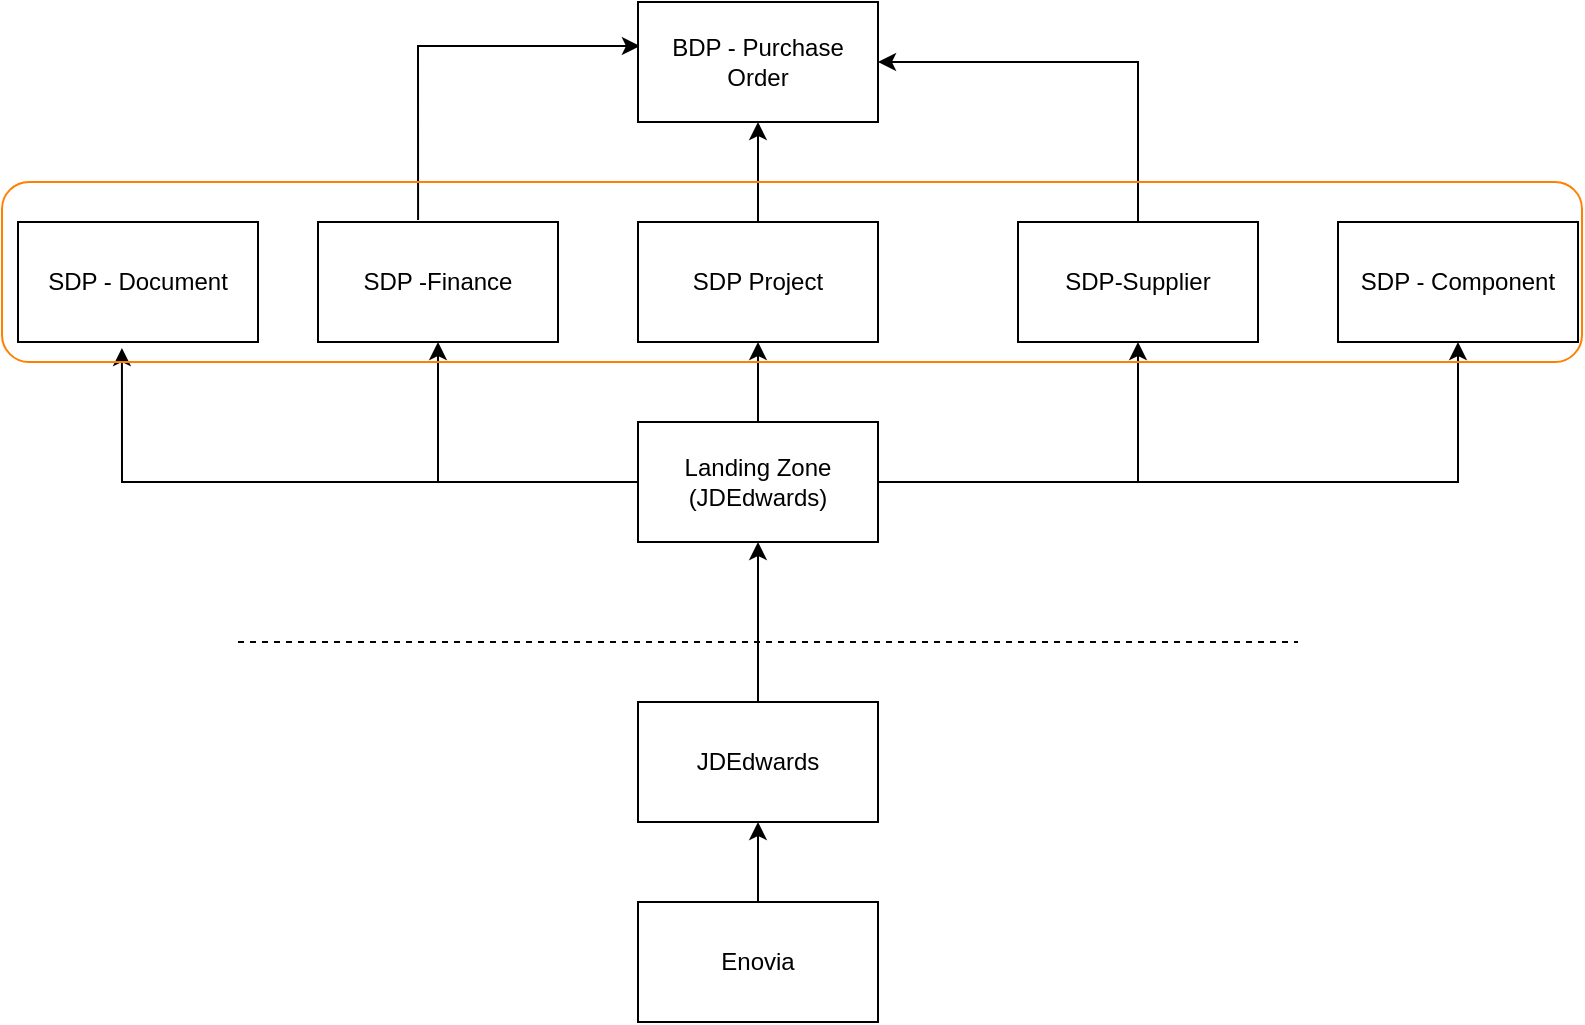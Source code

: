 <mxfile version="17.1.3" type="github" pages="2">
  <diagram id="8M2O4OihS5HP1OsJUyhc" name="Processes">
    <mxGraphModel dx="1422" dy="762" grid="1" gridSize="10" guides="1" tooltips="1" connect="1" arrows="1" fold="1" page="1" pageScale="1" pageWidth="827" pageHeight="1169" math="0" shadow="0">
      <root>
        <mxCell id="-Q10EzWZcFNgtdx7jq3s-0" />
        <mxCell id="-Q10EzWZcFNgtdx7jq3s-1" parent="-Q10EzWZcFNgtdx7jq3s-0" />
        <mxCell id="Kjd-726vmjXEq8AZ4HJF-2" value="" style="edgeStyle=orthogonalEdgeStyle;rounded=0;orthogonalLoop=1;jettySize=auto;html=1;" edge="1" parent="-Q10EzWZcFNgtdx7jq3s-1" source="Kjd-726vmjXEq8AZ4HJF-0" target="Kjd-726vmjXEq8AZ4HJF-1">
          <mxGeometry relative="1" as="geometry" />
        </mxCell>
        <mxCell id="Kjd-726vmjXEq8AZ4HJF-0" value="JDEdwards" style="rounded=0;whiteSpace=wrap;html=1;" vertex="1" parent="-Q10EzWZcFNgtdx7jq3s-1">
          <mxGeometry x="350" y="510" width="120" height="60" as="geometry" />
        </mxCell>
        <mxCell id="Kjd-726vmjXEq8AZ4HJF-4" value="" style="edgeStyle=orthogonalEdgeStyle;rounded=0;orthogonalLoop=1;jettySize=auto;html=1;" edge="1" parent="-Q10EzWZcFNgtdx7jq3s-1" source="Kjd-726vmjXEq8AZ4HJF-1" target="Kjd-726vmjXEq8AZ4HJF-3">
          <mxGeometry relative="1" as="geometry" />
        </mxCell>
        <mxCell id="Kjd-726vmjXEq8AZ4HJF-6" value="" style="edgeStyle=orthogonalEdgeStyle;rounded=0;orthogonalLoop=1;jettySize=auto;html=1;" edge="1" parent="-Q10EzWZcFNgtdx7jq3s-1" source="Kjd-726vmjXEq8AZ4HJF-1" target="Kjd-726vmjXEq8AZ4HJF-5">
          <mxGeometry relative="1" as="geometry" />
        </mxCell>
        <mxCell id="Kjd-726vmjXEq8AZ4HJF-8" value="" style="edgeStyle=orthogonalEdgeStyle;rounded=0;orthogonalLoop=1;jettySize=auto;html=1;" edge="1" parent="-Q10EzWZcFNgtdx7jq3s-1" source="Kjd-726vmjXEq8AZ4HJF-1" target="Kjd-726vmjXEq8AZ4HJF-7">
          <mxGeometry relative="1" as="geometry" />
        </mxCell>
        <mxCell id="Kjd-726vmjXEq8AZ4HJF-19" style="edgeStyle=orthogonalEdgeStyle;rounded=0;orthogonalLoop=1;jettySize=auto;html=1;entryX=0.5;entryY=1;entryDx=0;entryDy=0;" edge="1" parent="-Q10EzWZcFNgtdx7jq3s-1" source="Kjd-726vmjXEq8AZ4HJF-1" target="Kjd-726vmjXEq8AZ4HJF-18">
          <mxGeometry relative="1" as="geometry" />
        </mxCell>
        <mxCell id="Kjd-726vmjXEq8AZ4HJF-21" style="edgeStyle=orthogonalEdgeStyle;rounded=0;orthogonalLoop=1;jettySize=auto;html=1;entryX=0.433;entryY=1.05;entryDx=0;entryDy=0;entryPerimeter=0;" edge="1" parent="-Q10EzWZcFNgtdx7jq3s-1" source="Kjd-726vmjXEq8AZ4HJF-1" target="Kjd-726vmjXEq8AZ4HJF-20">
          <mxGeometry relative="1" as="geometry" />
        </mxCell>
        <mxCell id="Kjd-726vmjXEq8AZ4HJF-1" value="Landing Zone (JDEdwards)" style="rounded=0;whiteSpace=wrap;html=1;" vertex="1" parent="-Q10EzWZcFNgtdx7jq3s-1">
          <mxGeometry x="350" y="370" width="120" height="60" as="geometry" />
        </mxCell>
        <mxCell id="Kjd-726vmjXEq8AZ4HJF-10" value="" style="edgeStyle=orthogonalEdgeStyle;rounded=0;orthogonalLoop=1;jettySize=auto;html=1;" edge="1" parent="-Q10EzWZcFNgtdx7jq3s-1" source="Kjd-726vmjXEq8AZ4HJF-3" target="Kjd-726vmjXEq8AZ4HJF-9">
          <mxGeometry relative="1" as="geometry" />
        </mxCell>
        <mxCell id="Kjd-726vmjXEq8AZ4HJF-3" value="SDP Project" style="rounded=0;whiteSpace=wrap;html=1;" vertex="1" parent="-Q10EzWZcFNgtdx7jq3s-1">
          <mxGeometry x="350" y="270" width="120" height="60" as="geometry" />
        </mxCell>
        <mxCell id="Kjd-726vmjXEq8AZ4HJF-13" style="edgeStyle=orthogonalEdgeStyle;rounded=0;orthogonalLoop=1;jettySize=auto;html=1;entryX=1;entryY=0.5;entryDx=0;entryDy=0;exitX=0.5;exitY=0;exitDx=0;exitDy=0;" edge="1" parent="-Q10EzWZcFNgtdx7jq3s-1" source="Kjd-726vmjXEq8AZ4HJF-5" target="Kjd-726vmjXEq8AZ4HJF-9">
          <mxGeometry relative="1" as="geometry" />
        </mxCell>
        <mxCell id="Kjd-726vmjXEq8AZ4HJF-5" value="SDP-Supplier" style="rounded=0;whiteSpace=wrap;html=1;" vertex="1" parent="-Q10EzWZcFNgtdx7jq3s-1">
          <mxGeometry x="540" y="270" width="120" height="60" as="geometry" />
        </mxCell>
        <mxCell id="Kjd-726vmjXEq8AZ4HJF-12" style="edgeStyle=orthogonalEdgeStyle;rounded=0;orthogonalLoop=1;jettySize=auto;html=1;entryX=0.008;entryY=0.367;entryDx=0;entryDy=0;entryPerimeter=0;exitX=0.417;exitY=-0.017;exitDx=0;exitDy=0;exitPerimeter=0;" edge="1" parent="-Q10EzWZcFNgtdx7jq3s-1" source="Kjd-726vmjXEq8AZ4HJF-7" target="Kjd-726vmjXEq8AZ4HJF-9">
          <mxGeometry relative="1" as="geometry" />
        </mxCell>
        <mxCell id="Kjd-726vmjXEq8AZ4HJF-7" value="SDP -Finance" style="rounded=0;whiteSpace=wrap;html=1;" vertex="1" parent="-Q10EzWZcFNgtdx7jq3s-1">
          <mxGeometry x="190" y="270" width="120" height="60" as="geometry" />
        </mxCell>
        <mxCell id="Kjd-726vmjXEq8AZ4HJF-9" value="BDP - Purchase Order" style="rounded=0;whiteSpace=wrap;html=1;" vertex="1" parent="-Q10EzWZcFNgtdx7jq3s-1">
          <mxGeometry x="350" y="160" width="120" height="60" as="geometry" />
        </mxCell>
        <mxCell id="Kjd-726vmjXEq8AZ4HJF-15" value="" style="edgeStyle=orthogonalEdgeStyle;rounded=0;orthogonalLoop=1;jettySize=auto;html=1;" edge="1" parent="-Q10EzWZcFNgtdx7jq3s-1" source="Kjd-726vmjXEq8AZ4HJF-14" target="Kjd-726vmjXEq8AZ4HJF-0">
          <mxGeometry relative="1" as="geometry" />
        </mxCell>
        <mxCell id="Kjd-726vmjXEq8AZ4HJF-14" value="Enovia" style="rounded=0;whiteSpace=wrap;html=1;" vertex="1" parent="-Q10EzWZcFNgtdx7jq3s-1">
          <mxGeometry x="350" y="610" width="120" height="60" as="geometry" />
        </mxCell>
        <mxCell id="Kjd-726vmjXEq8AZ4HJF-16" value="" style="endArrow=none;dashed=1;html=1;rounded=0;" edge="1" parent="-Q10EzWZcFNgtdx7jq3s-1">
          <mxGeometry width="50" height="50" relative="1" as="geometry">
            <mxPoint x="150" y="480" as="sourcePoint" />
            <mxPoint x="680" y="480" as="targetPoint" />
          </mxGeometry>
        </mxCell>
        <mxCell id="Kjd-726vmjXEq8AZ4HJF-18" value="SDP - Component" style="rounded=0;whiteSpace=wrap;html=1;" vertex="1" parent="-Q10EzWZcFNgtdx7jq3s-1">
          <mxGeometry x="700" y="270" width="120" height="60" as="geometry" />
        </mxCell>
        <mxCell id="Kjd-726vmjXEq8AZ4HJF-20" value="SDP - Document" style="rounded=0;whiteSpace=wrap;html=1;" vertex="1" parent="-Q10EzWZcFNgtdx7jq3s-1">
          <mxGeometry x="40" y="270" width="120" height="60" as="geometry" />
        </mxCell>
        <mxCell id="Kjd-726vmjXEq8AZ4HJF-22" value="" style="rounded=1;whiteSpace=wrap;html=1;strokeColor=#FF8000;fillColor=none;" vertex="1" parent="-Q10EzWZcFNgtdx7jq3s-1">
          <mxGeometry x="32" y="250" width="790" height="90" as="geometry" />
        </mxCell>
      </root>
    </mxGraphModel>
  </diagram>
  <diagram id="PqmwsyUcsr4RiKJ7gCox" name="Page-5">
    <mxGraphModel dx="1422" dy="762" grid="1" gridSize="10" guides="1" tooltips="1" connect="1" arrows="1" fold="1" page="1" pageScale="1" pageWidth="827" pageHeight="1169" math="0" shadow="0">
      <root>
        <mxCell id="wWB6iQdm5a10fe4KRY5G-0" />
        <mxCell id="wWB6iQdm5a10fe4KRY5G-1" parent="wWB6iQdm5a10fe4KRY5G-0" />
      </root>
    </mxGraphModel>
  </diagram>
</mxfile>
